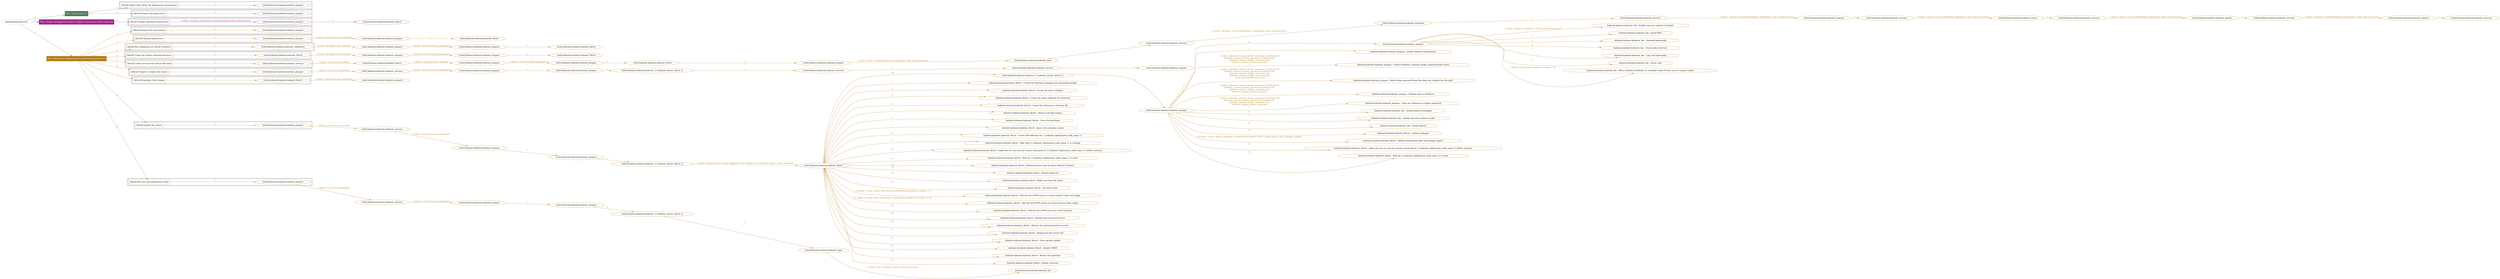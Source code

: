 digraph {
	graph [concentrate=true ordering=in rankdir=LR ratio=fill]
	edge [esep=5 sep=10]
	"kubeinit/playbook.yml" [id=root_node style=dotted]
	play_ce4aaf2b [label="Play: Initial setup (1)" color="#517b5e" fontcolor="#ffffff" id=play_ce4aaf2b shape=box style=filled tooltip=localhost]
	"kubeinit/playbook.yml" -> play_ce4aaf2b [label="1 " color="#517b5e" fontcolor="#517b5e" id=edge_c567452a labeltooltip="1 " tooltip="1 "]
	subgraph "kubeinit.kubeinit.kubeinit_prepare" {
		role_9ca73b26 [label="[role] kubeinit.kubeinit.kubeinit_prepare" color="#517b5e" id=role_9ca73b26 tooltip="kubeinit.kubeinit.kubeinit_prepare"]
	}
	subgraph "kubeinit.kubeinit.kubeinit_prepare" {
		role_ebe54ab2 [label="[role] kubeinit.kubeinit.kubeinit_prepare" color="#517b5e" id=role_ebe54ab2 tooltip="kubeinit.kubeinit.kubeinit_prepare"]
	}
	subgraph "Play: Initial setup (1)" {
		play_ce4aaf2b -> block_338cdc61 [label=1 color="#517b5e" fontcolor="#517b5e" id=edge_fd0660c8 labeltooltip=1 tooltip=1]
		subgraph cluster_block_338cdc61 {
			block_338cdc61 [label="[block] Gather facts about the deployment environment" color="#517b5e" id=block_338cdc61 labeltooltip="Gather facts about the deployment environment" shape=box tooltip="Gather facts about the deployment environment"]
			block_338cdc61 -> role_9ca73b26 [label="1 " color="#517b5e" fontcolor="#517b5e" id=edge_ed00ba61 labeltooltip="1 " tooltip="1 "]
		}
		play_ce4aaf2b -> block_72b27e0a [label=2 color="#517b5e" fontcolor="#517b5e" id=edge_bcd02864 labeltooltip=2 tooltip=2]
		subgraph cluster_block_72b27e0a {
			block_72b27e0a [label="[block] Prepare the hypervisors" color="#517b5e" id=block_72b27e0a labeltooltip="Prepare the hypervisors" shape=box tooltip="Prepare the hypervisors"]
			block_72b27e0a -> role_ebe54ab2 [label="1 " color="#517b5e" fontcolor="#517b5e" id=edge_6adc8ded labeltooltip="1 " tooltip="1 "]
		}
	}
	play_c1367103 [label="Play: Prepare all hypervisor hosts to deploy service and cluster nodes (0)" color="#a42888" fontcolor="#ffffff" id=play_c1367103 shape=box style=filled tooltip="Play: Prepare all hypervisor hosts to deploy service and cluster nodes (0)"]
	"kubeinit/playbook.yml" -> play_c1367103 [label="2 " color="#a42888" fontcolor="#a42888" id=edge_a81867bb labeltooltip="2 " tooltip="2 "]
	subgraph "kubeinit.kubeinit.kubeinit_libvirt" {
		role_a85e8ebd [label="[role] kubeinit.kubeinit.kubeinit_libvirt" color="#a42888" id=role_a85e8ebd tooltip="kubeinit.kubeinit.kubeinit_libvirt"]
	}
	subgraph "kubeinit.kubeinit.kubeinit_prepare" {
		role_455149a8 [label="[role] kubeinit.kubeinit.kubeinit_prepare" color="#a42888" id=role_455149a8 tooltip="kubeinit.kubeinit.kubeinit_prepare"]
		role_455149a8 -> role_a85e8ebd [label="1 " color="#a42888" fontcolor="#a42888" id=edge_91f026c2 labeltooltip="1 " tooltip="1 "]
	}
	subgraph "Play: Prepare all hypervisor hosts to deploy service and cluster nodes (0)" {
		play_c1367103 -> block_a2d85296 [label=1 color="#a42888" fontcolor="#a42888" id=edge_c56b19f0 labeltooltip=1 tooltip=1]
		subgraph cluster_block_a2d85296 {
			block_a2d85296 [label="[block] Prepare individual hypervisors" color="#a42888" id=block_a2d85296 labeltooltip="Prepare individual hypervisors" shape=box tooltip="Prepare individual hypervisors"]
			block_a2d85296 -> role_455149a8 [label="1 [when: inventory_hostname in hostvars['kubeinit-facts'].hypervisors]" color="#a42888" fontcolor="#a42888" id=edge_ae05993f labeltooltip="1 [when: inventory_hostname in hostvars['kubeinit-facts'].hypervisors]" tooltip="1 [when: inventory_hostname in hostvars['kubeinit-facts'].hypervisors]"]
		}
	}
	play_36d49823 [label="Play: Run cluster deployment on prepared hypervisors (1)" color="#b27c1a" fontcolor="#ffffff" id=play_36d49823 shape=box style=filled tooltip=localhost]
	"kubeinit/playbook.yml" -> play_36d49823 [label="3 " color="#b27c1a" fontcolor="#b27c1a" id=edge_b3ed04aa labeltooltip="3 " tooltip="3 "]
	subgraph "kubeinit.kubeinit.kubeinit_prepare" {
		role_ebf11c56 [label="[role] kubeinit.kubeinit.kubeinit_prepare" color="#b27c1a" id=role_ebf11c56 tooltip="kubeinit.kubeinit.kubeinit_prepare"]
	}
	subgraph "kubeinit.kubeinit.kubeinit_libvirt" {
		role_46ba5b49 [label="[role] kubeinit.kubeinit.kubeinit_libvirt" color="#b27c1a" id=role_46ba5b49 tooltip="kubeinit.kubeinit.kubeinit_libvirt"]
	}
	subgraph "kubeinit.kubeinit.kubeinit_prepare" {
		role_1f67aa72 [label="[role] kubeinit.kubeinit.kubeinit_prepare" color="#b27c1a" id=role_1f67aa72 tooltip="kubeinit.kubeinit.kubeinit_prepare"]
		role_1f67aa72 -> role_46ba5b49 [label="1 " color="#b27c1a" fontcolor="#b27c1a" id=edge_46b71c11 labeltooltip="1 " tooltip="1 "]
	}
	subgraph "kubeinit.kubeinit.kubeinit_prepare" {
		role_0aacd56c [label="[role] kubeinit.kubeinit.kubeinit_prepare" color="#b27c1a" id=role_0aacd56c tooltip="kubeinit.kubeinit.kubeinit_prepare"]
		role_0aacd56c -> role_1f67aa72 [label="1 [when: not environment_prepared]" color="#b27c1a" fontcolor="#b27c1a" id=edge_df85eda2 labeltooltip="1 [when: not environment_prepared]" tooltip="1 [when: not environment_prepared]"]
	}
	subgraph "kubeinit.kubeinit.kubeinit_libvirt" {
		role_6f5f7261 [label="[role] kubeinit.kubeinit.kubeinit_libvirt" color="#b27c1a" id=role_6f5f7261 tooltip="kubeinit.kubeinit.kubeinit_libvirt"]
	}
	subgraph "kubeinit.kubeinit.kubeinit_prepare" {
		role_3dbc1e5b [label="[role] kubeinit.kubeinit.kubeinit_prepare" color="#b27c1a" id=role_3dbc1e5b tooltip="kubeinit.kubeinit.kubeinit_prepare"]
		role_3dbc1e5b -> role_6f5f7261 [label="1 " color="#b27c1a" fontcolor="#b27c1a" id=edge_75a78cfd labeltooltip="1 " tooltip="1 "]
	}
	subgraph "kubeinit.kubeinit.kubeinit_prepare" {
		role_016a16fc [label="[role] kubeinit.kubeinit.kubeinit_prepare" color="#b27c1a" id=role_016a16fc tooltip="kubeinit.kubeinit.kubeinit_prepare"]
		role_016a16fc -> role_3dbc1e5b [label="1 [when: not environment_prepared]" color="#b27c1a" fontcolor="#b27c1a" id=edge_63357f2f labeltooltip="1 [when: not environment_prepared]" tooltip="1 [when: not environment_prepared]"]
	}
	subgraph "kubeinit.kubeinit.kubeinit_validations" {
		role_ec8a7968 [label="[role] kubeinit.kubeinit.kubeinit_validations" color="#b27c1a" id=role_ec8a7968 tooltip="kubeinit.kubeinit.kubeinit_validations"]
		role_ec8a7968 -> role_016a16fc [label="1 [when: not hypervisors_cleaned]" color="#b27c1a" fontcolor="#b27c1a" id=edge_b9efa54d labeltooltip="1 [when: not hypervisors_cleaned]" tooltip="1 [when: not hypervisors_cleaned]"]
	}
	subgraph "kubeinit.kubeinit.kubeinit_libvirt" {
		role_2a86db64 [label="[role] kubeinit.kubeinit.kubeinit_libvirt" color="#b27c1a" id=role_2a86db64 tooltip="kubeinit.kubeinit.kubeinit_libvirt"]
	}
	subgraph "kubeinit.kubeinit.kubeinit_prepare" {
		role_bca18c9d [label="[role] kubeinit.kubeinit.kubeinit_prepare" color="#b27c1a" id=role_bca18c9d tooltip="kubeinit.kubeinit.kubeinit_prepare"]
		role_bca18c9d -> role_2a86db64 [label="1 " color="#b27c1a" fontcolor="#b27c1a" id=edge_d2affc2f labeltooltip="1 " tooltip="1 "]
	}
	subgraph "kubeinit.kubeinit.kubeinit_prepare" {
		role_b6476b2f [label="[role] kubeinit.kubeinit.kubeinit_prepare" color="#b27c1a" id=role_b6476b2f tooltip="kubeinit.kubeinit.kubeinit_prepare"]
		role_b6476b2f -> role_bca18c9d [label="1 [when: not environment_prepared]" color="#b27c1a" fontcolor="#b27c1a" id=edge_50095a63 labeltooltip="1 [when: not environment_prepared]" tooltip="1 [when: not environment_prepared]"]
	}
	subgraph "kubeinit.kubeinit.kubeinit_libvirt" {
		role_88f304fe [label="[role] kubeinit.kubeinit.kubeinit_libvirt" color="#b27c1a" id=role_88f304fe tooltip="kubeinit.kubeinit.kubeinit_libvirt"]
		role_88f304fe -> role_b6476b2f [label="1 [when: not hypervisors_cleaned]" color="#b27c1a" fontcolor="#b27c1a" id=edge_8c176c67 labeltooltip="1 [when: not hypervisors_cleaned]" tooltip="1 [when: not hypervisors_cleaned]"]
	}
	subgraph "kubeinit.kubeinit.kubeinit_services" {
		role_38b2dc60 [label="[role] kubeinit.kubeinit.kubeinit_services" color="#b27c1a" id=role_38b2dc60 tooltip="kubeinit.kubeinit.kubeinit_services"]
	}
	subgraph "kubeinit.kubeinit.kubeinit_registry" {
		role_b1b84b72 [label="[role] kubeinit.kubeinit.kubeinit_registry" color="#b27c1a" id=role_b1b84b72 tooltip="kubeinit.kubeinit.kubeinit_registry"]
		role_b1b84b72 -> role_38b2dc60 [label="1 " color="#b27c1a" fontcolor="#b27c1a" id=edge_3c77a4ac labeltooltip="1 " tooltip="1 "]
	}
	subgraph "kubeinit.kubeinit.kubeinit_services" {
		role_0524de99 [label="[role] kubeinit.kubeinit.kubeinit_services" color="#b27c1a" id=role_0524de99 tooltip="kubeinit.kubeinit.kubeinit_services"]
		role_0524de99 -> role_b1b84b72 [label="1 [when: 'registry' in hostvars[kubeinit_deployment_node_name].services]" color="#b27c1a" fontcolor="#b27c1a" id=edge_ad541083 labeltooltip="1 [when: 'registry' in hostvars[kubeinit_deployment_node_name].services]" tooltip="1 [when: 'registry' in hostvars[kubeinit_deployment_node_name].services]"]
	}
	subgraph "kubeinit.kubeinit.kubeinit_apache" {
		role_ad39f7eb [label="[role] kubeinit.kubeinit.kubeinit_apache" color="#b27c1a" id=role_ad39f7eb tooltip="kubeinit.kubeinit.kubeinit_apache"]
		role_ad39f7eb -> role_0524de99 [label="1 " color="#b27c1a" fontcolor="#b27c1a" id=edge_77c22534 labeltooltip="1 " tooltip="1 "]
	}
	subgraph "kubeinit.kubeinit.kubeinit_services" {
		role_5d5a5141 [label="[role] kubeinit.kubeinit.kubeinit_services" color="#b27c1a" id=role_5d5a5141 tooltip="kubeinit.kubeinit.kubeinit_services"]
		role_5d5a5141 -> role_ad39f7eb [label="1 [when: 'apache' in hostvars[kubeinit_deployment_node_name].services]" color="#b27c1a" fontcolor="#b27c1a" id=edge_c44894d0 labeltooltip="1 [when: 'apache' in hostvars[kubeinit_deployment_node_name].services]" tooltip="1 [when: 'apache' in hostvars[kubeinit_deployment_node_name].services]"]
	}
	subgraph "kubeinit.kubeinit.kubeinit_nexus" {
		role_396b870a [label="[role] kubeinit.kubeinit.kubeinit_nexus" color="#b27c1a" id=role_396b870a tooltip="kubeinit.kubeinit.kubeinit_nexus"]
		role_396b870a -> role_5d5a5141 [label="1 " color="#b27c1a" fontcolor="#b27c1a" id=edge_e0b5bc44 labeltooltip="1 " tooltip="1 "]
	}
	subgraph "kubeinit.kubeinit.kubeinit_services" {
		role_635d9d3f [label="[role] kubeinit.kubeinit.kubeinit_services" color="#b27c1a" id=role_635d9d3f tooltip="kubeinit.kubeinit.kubeinit_services"]
		role_635d9d3f -> role_396b870a [label="1 [when: 'nexus' in hostvars[kubeinit_deployment_node_name].services]" color="#b27c1a" fontcolor="#b27c1a" id=edge_603a16e9 labeltooltip="1 [when: 'nexus' in hostvars[kubeinit_deployment_node_name].services]" tooltip="1 [when: 'nexus' in hostvars[kubeinit_deployment_node_name].services]"]
	}
	subgraph "kubeinit.kubeinit.kubeinit_haproxy" {
		role_a6c3f37b [label="[role] kubeinit.kubeinit.kubeinit_haproxy" color="#b27c1a" id=role_a6c3f37b tooltip="kubeinit.kubeinit.kubeinit_haproxy"]
		role_a6c3f37b -> role_635d9d3f [label="1 " color="#b27c1a" fontcolor="#b27c1a" id=edge_bf0549e6 labeltooltip="1 " tooltip="1 "]
	}
	subgraph "kubeinit.kubeinit.kubeinit_services" {
		role_73730be5 [label="[role] kubeinit.kubeinit.kubeinit_services" color="#b27c1a" id=role_73730be5 tooltip="kubeinit.kubeinit.kubeinit_services"]
		role_73730be5 -> role_a6c3f37b [label="1 [when: 'haproxy' in hostvars[kubeinit_deployment_node_name].services]" color="#b27c1a" fontcolor="#b27c1a" id=edge_a3201329 labeltooltip="1 [when: 'haproxy' in hostvars[kubeinit_deployment_node_name].services]" tooltip="1 [when: 'haproxy' in hostvars[kubeinit_deployment_node_name].services]"]
	}
	subgraph "kubeinit.kubeinit.kubeinit_dnsmasq" {
		role_d5001bec [label="[role] kubeinit.kubeinit.kubeinit_dnsmasq" color="#b27c1a" id=role_d5001bec tooltip="kubeinit.kubeinit.kubeinit_dnsmasq"]
		role_d5001bec -> role_73730be5 [label="1 " color="#b27c1a" fontcolor="#b27c1a" id=edge_494b30e5 labeltooltip="1 " tooltip="1 "]
	}
	subgraph "kubeinit.kubeinit.kubeinit_services" {
		role_d933be99 [label="[role] kubeinit.kubeinit.kubeinit_services" color="#b27c1a" id=role_d933be99 tooltip="kubeinit.kubeinit.kubeinit_services"]
		role_d933be99 -> role_d5001bec [label="1 [when: 'dnsmasq' in hostvars[kubeinit_deployment_node_name].services]" color="#b27c1a" fontcolor="#b27c1a" id=edge_e80e60a2 labeltooltip="1 [when: 'dnsmasq' in hostvars[kubeinit_deployment_node_name].services]" tooltip="1 [when: 'dnsmasq' in hostvars[kubeinit_deployment_node_name].services]"]
	}
	subgraph "kubeinit.kubeinit.kubeinit_bind" {
		role_79d14f6e [label="[role] kubeinit.kubeinit.kubeinit_bind" color="#b27c1a" id=role_79d14f6e tooltip="kubeinit.kubeinit.kubeinit_bind"]
		role_79d14f6e -> role_d933be99 [label="1 " color="#b27c1a" fontcolor="#b27c1a" id=edge_8a917895 labeltooltip="1 " tooltip="1 "]
	}
	subgraph "kubeinit.kubeinit.kubeinit_prepare" {
		role_603df9b9 [label="[role] kubeinit.kubeinit.kubeinit_prepare" color="#b27c1a" id=role_603df9b9 tooltip="kubeinit.kubeinit.kubeinit_prepare"]
		role_603df9b9 -> role_79d14f6e [label="1 [when: 'bind' in hostvars[kubeinit_deployment_node_name].services]" color="#b27c1a" fontcolor="#b27c1a" id=edge_73b95ac9 labeltooltip="1 [when: 'bind' in hostvars[kubeinit_deployment_node_name].services]" tooltip="1 [when: 'bind' in hostvars[kubeinit_deployment_node_name].services]"]
	}
	subgraph "kubeinit.kubeinit.kubeinit_libvirt" {
		role_8b395585 [label="[role] kubeinit.kubeinit.kubeinit_libvirt" color="#b27c1a" id=role_8b395585 tooltip="kubeinit.kubeinit.kubeinit_libvirt"]
		role_8b395585 -> role_603df9b9 [label="1 " color="#b27c1a" fontcolor="#b27c1a" id=edge_cff3dc33 labeltooltip="1 " tooltip="1 "]
	}
	subgraph "kubeinit.kubeinit.kubeinit_prepare" {
		role_4abfa331 [label="[role] kubeinit.kubeinit.kubeinit_prepare" color="#b27c1a" id=role_4abfa331 tooltip="kubeinit.kubeinit.kubeinit_prepare"]
		role_4abfa331 -> role_8b395585 [label="1 " color="#b27c1a" fontcolor="#b27c1a" id=edge_c9c92bac labeltooltip="1 " tooltip="1 "]
	}
	subgraph "kubeinit.kubeinit.kubeinit_prepare" {
		role_40900495 [label="[role] kubeinit.kubeinit.kubeinit_prepare" color="#b27c1a" id=role_40900495 tooltip="kubeinit.kubeinit.kubeinit_prepare"]
		role_40900495 -> role_4abfa331 [label="1 [when: not environment_prepared]" color="#b27c1a" fontcolor="#b27c1a" id=edge_adefd590 labeltooltip="1 [when: not environment_prepared]" tooltip="1 [when: not environment_prepared]"]
	}
	subgraph "kubeinit.kubeinit.kubeinit_libvirt" {
		role_cbf4d7d2 [label="[role] kubeinit.kubeinit.kubeinit_libvirt" color="#b27c1a" id=role_cbf4d7d2 tooltip="kubeinit.kubeinit.kubeinit_libvirt"]
		role_cbf4d7d2 -> role_40900495 [label="1 [when: not hypervisors_cleaned]" color="#b27c1a" fontcolor="#b27c1a" id=edge_eb716d4d labeltooltip="1 [when: not hypervisors_cleaned]" tooltip="1 [when: not hypervisors_cleaned]"]
	}
	subgraph "kubeinit.kubeinit.kubeinit_services" {
		role_2c13cfe8 [label="[role] kubeinit.kubeinit.kubeinit_services" color="#b27c1a" id=role_2c13cfe8 tooltip="kubeinit.kubeinit.kubeinit_services"]
		role_2c13cfe8 -> role_cbf4d7d2 [label="1 [when: not network_created]" color="#b27c1a" fontcolor="#b27c1a" id=edge_f9eaccf6 labeltooltip="1 [when: not network_created]" tooltip="1 [when: not network_created]"]
	}
	subgraph "kubeinit.kubeinit.kubeinit_prepare" {
		role_8ca10376 [label="[role] kubeinit.kubeinit.kubeinit_prepare" color="#b27c1a" id=role_8ca10376 tooltip="kubeinit.kubeinit.kubeinit_prepare"]
	}
	subgraph "kubeinit.kubeinit.kubeinit_services" {
		role_0aae4154 [label="[role] kubeinit.kubeinit.kubeinit_services" color="#b27c1a" id=role_0aae4154 tooltip="kubeinit.kubeinit.kubeinit_services"]
		role_0aae4154 -> role_8ca10376 [label="1 " color="#b27c1a" fontcolor="#b27c1a" id=edge_f58e3454 labeltooltip="1 " tooltip="1 "]
	}
	subgraph "kubeinit.kubeinit.kubeinit_services" {
		role_d2426e2c [label="[role] kubeinit.kubeinit.kubeinit_services" color="#b27c1a" id=role_d2426e2c tooltip="kubeinit.kubeinit.kubeinit_services"]
		role_d2426e2c -> role_0aae4154 [label="1 " color="#b27c1a" fontcolor="#b27c1a" id=edge_aac6713f labeltooltip="1 " tooltip="1 "]
	}
	subgraph "kubeinit.kubeinit.kubeinit_{{ kubeinit_cluster_distro }}" {
		role_31fc7780 [label="[role] kubeinit.kubeinit.kubeinit_{{ kubeinit_cluster_distro }}" color="#b27c1a" id=role_31fc7780 tooltip="kubeinit.kubeinit.kubeinit_{{ kubeinit_cluster_distro }}"]
		role_31fc7780 -> role_d2426e2c [label="1 " color="#b27c1a" fontcolor="#b27c1a" id=edge_7e4028f9 labeltooltip="1 " tooltip="1 "]
	}
	subgraph "kubeinit.kubeinit.kubeinit_prepare" {
		role_8f6995ab [label="[role] kubeinit.kubeinit.kubeinit_prepare" color="#b27c1a" id=role_8f6995ab tooltip="kubeinit.kubeinit.kubeinit_prepare"]
		role_8f6995ab -> role_31fc7780 [label="1 " color="#b27c1a" fontcolor="#b27c1a" id=edge_c121938d labeltooltip="1 " tooltip="1 "]
	}
	subgraph "kubeinit.kubeinit.kubeinit_prepare" {
		role_c3e49759 [label="[role] kubeinit.kubeinit.kubeinit_prepare" color="#b27c1a" id=role_c3e49759 tooltip="kubeinit.kubeinit.kubeinit_prepare"]
		role_c3e49759 -> role_8f6995ab [label="1 " color="#b27c1a" fontcolor="#b27c1a" id=edge_ce1e7bf7 labeltooltip="1 " tooltip="1 "]
	}
	subgraph "kubeinit.kubeinit.kubeinit_services" {
		role_5a83478c [label="[role] kubeinit.kubeinit.kubeinit_services" color="#b27c1a" id=role_5a83478c tooltip="kubeinit.kubeinit.kubeinit_services"]
		role_5a83478c -> role_c3e49759 [label="1 [when: not environment_prepared]" color="#b27c1a" fontcolor="#b27c1a" id=edge_bfb447a4 labeltooltip="1 [when: not environment_prepared]" tooltip="1 [when: not environment_prepared]"]
	}
	subgraph "kubeinit.kubeinit.kubeinit_prepare" {
		role_bc9b80e9 [label="[role] kubeinit.kubeinit.kubeinit_prepare" color="#b27c1a" id=role_bc9b80e9 tooltip="kubeinit.kubeinit.kubeinit_prepare"]
		role_bc9b80e9 -> role_5a83478c [label="1 [when: not services_prepared]" color="#b27c1a" fontcolor="#b27c1a" id=edge_72f75a8a labeltooltip="1 [when: not services_prepared]" tooltip="1 [when: not services_prepared]"]
	}
	subgraph "kubeinit.kubeinit.kubeinit_prepare" {
		role_a8fdc684 [label="[role] kubeinit.kubeinit.kubeinit_prepare" color="#b27c1a" id=role_a8fdc684 tooltip="kubeinit.kubeinit.kubeinit_prepare"]
	}
	subgraph "kubeinit.kubeinit.kubeinit_libvirt" {
		role_563d964e [label="[role] kubeinit.kubeinit.kubeinit_libvirt" color="#b27c1a" id=role_563d964e tooltip="kubeinit.kubeinit.kubeinit_libvirt"]
		role_563d964e -> role_a8fdc684 [label="1 [when: not environment_prepared]" color="#b27c1a" fontcolor="#b27c1a" id=edge_78235b2d labeltooltip="1 [when: not environment_prepared]" tooltip="1 [when: not environment_prepared]"]
	}
	subgraph "kubeinit.kubeinit.kubeinit_prepare" {
		role_8672f7a5 [label="[role] kubeinit.kubeinit.kubeinit_prepare" color="#b27c1a" id=role_8672f7a5 tooltip="kubeinit.kubeinit.kubeinit_prepare"]
		task_5d5a4121 [label="kubeinit.kubeinit.kubeinit_rke : Enable insecure registry in Docker" color="#b27c1a" id=task_5d5a4121 shape=octagon tooltip="kubeinit.kubeinit.kubeinit_rke : Enable insecure registry in Docker"]
		role_8672f7a5 -> task_5d5a4121 [label="1 [when: 'registry' in kubeinit_cluster_hostvars.services]" color="#b27c1a" fontcolor="#b27c1a" id=edge_ae20407e labeltooltip="1 [when: 'registry' in kubeinit_cluster_hostvars.services]" tooltip="1 [when: 'registry' in kubeinit_cluster_hostvars.services]"]
		task_f0005922 [label="kubeinit.kubeinit.kubeinit_rke : Install RKE" color="#b27c1a" id=task_f0005922 shape=octagon tooltip="kubeinit.kubeinit.kubeinit_rke : Install RKE"]
		role_8672f7a5 -> task_f0005922 [label="2 " color="#b27c1a" fontcolor="#b27c1a" id=edge_c8787dba labeltooltip="2 " tooltip="2 "]
		task_96cf4817 [label="kubeinit.kubeinit.kubeinit_rke : Autoload kubeconfig" color="#b27c1a" id=task_96cf4817 shape=octagon tooltip="kubeinit.kubeinit.kubeinit_rke : Autoload kubeconfig"]
		role_8672f7a5 -> task_96cf4817 [label="3 " color="#b27c1a" fontcolor="#b27c1a" id=edge_cb3d3520 labeltooltip="3 " tooltip="3 "]
		task_7bfcfff1 [label="kubeinit.kubeinit.kubeinit_rke : Create kube directory" color="#b27c1a" id=task_7bfcfff1 shape=octagon tooltip="kubeinit.kubeinit.kubeinit_rke : Create kube directory"]
		role_8672f7a5 -> task_7bfcfff1 [label="4 " color="#b27c1a" fontcolor="#b27c1a" id=edge_9eabee82 labeltooltip="4 " tooltip="4 "]
		task_aee656ce [label="kubeinit.kubeinit.kubeinit_rke : Copy the kubeconfig" color="#b27c1a" id=task_aee656ce shape=octagon tooltip="kubeinit.kubeinit.kubeinit_rke : Copy the kubeconfig"]
		role_8672f7a5 -> task_aee656ce [label="5 " color="#b27c1a" fontcolor="#b27c1a" id=edge_90d80687 labeltooltip="5 " tooltip="5 "]
		task_77f51621 [label="kubeinit.kubeinit.kubeinit_rke : Touch a file" color="#b27c1a" id=task_77f51621 shape=octagon tooltip="kubeinit.kubeinit.kubeinit_rke : Touch a file"]
		role_8672f7a5 -> task_77f51621 [label="6 " color="#b27c1a" fontcolor="#b27c1a" id=edge_c11b9526 labeltooltip="6 " tooltip="6 "]
		task_e1e89ab5 [label="kubeinit.kubeinit.kubeinit_rke : Allow schedule workloads in controller nodes if there are no compute nodes" color="#b27c1a" id=task_e1e89ab5 shape=octagon tooltip="kubeinit.kubeinit.kubeinit_rke : Allow schedule workloads in controller nodes if there are no compute nodes"]
		role_8672f7a5 -> task_e1e89ab5 [label="7 [when: not kubeinit_compute_count|int > 0]" color="#b27c1a" fontcolor="#b27c1a" id=edge_8854990a labeltooltip="7 [when: not kubeinit_compute_count|int > 0]" tooltip="7 [when: not kubeinit_compute_count|int > 0]"]
	}
	subgraph "kubeinit.kubeinit.kubeinit_prepare" {
		role_fcd72dc9 [label="[role] kubeinit.kubeinit.kubeinit_prepare" color="#b27c1a" id=role_fcd72dc9 tooltip="kubeinit.kubeinit.kubeinit_prepare"]
		task_fd03822a [label="kubeinit.kubeinit.kubeinit_prepare : Install common requirements" color="#b27c1a" id=task_fd03822a shape=octagon tooltip="kubeinit.kubeinit.kubeinit_prepare : Install common requirements"]
		role_fcd72dc9 -> task_fd03822a [label="1 " color="#b27c1a" fontcolor="#b27c1a" id=edge_54c33a68 labeltooltip="1 " tooltip="1 "]
		task_fd566488 [label="kubeinit.kubeinit.kubeinit_prepare : Check if kubeinit_common_docker_password path exists" color="#b27c1a" id=task_fd566488 shape=octagon tooltip="kubeinit.kubeinit.kubeinit_prepare : Check if kubeinit_common_docker_password path exists"]
		role_fcd72dc9 -> task_fd566488 [label="2 [when: kubeinit_common_docker_username is defined and
kubeinit_common_docker_password is defined and
kubeinit_common_docker_username and
kubeinit_common_docker_password
]" color="#b27c1a" fontcolor="#b27c1a" id=edge_9fd1695d labeltooltip="2 [when: kubeinit_common_docker_username is defined and
kubeinit_common_docker_password is defined and
kubeinit_common_docker_username and
kubeinit_common_docker_password
]" tooltip="2 [when: kubeinit_common_docker_username is defined and
kubeinit_common_docker_password is defined and
kubeinit_common_docker_username and
kubeinit_common_docker_password
]"]
		task_93551da3 [label="kubeinit.kubeinit.kubeinit_prepare : Read docker password from file when the variable has the path" color="#b27c1a" id=task_93551da3 shape=octagon tooltip="kubeinit.kubeinit.kubeinit_prepare : Read docker password from file when the variable has the path"]
		role_fcd72dc9 -> task_93551da3 [label="3 [when: kubeinit_common_docker_username is defined and
kubeinit_common_docker_password is defined and
kubeinit_common_docker_username and
kubeinit_common_docker_password and
_result_passwordfile.stat.exists
]" color="#b27c1a" fontcolor="#b27c1a" id=edge_e011dbd2 labeltooltip="3 [when: kubeinit_common_docker_username is defined and
kubeinit_common_docker_password is defined and
kubeinit_common_docker_username and
kubeinit_common_docker_password and
_result_passwordfile.stat.exists
]" tooltip="3 [when: kubeinit_common_docker_username is defined and
kubeinit_common_docker_password is defined and
kubeinit_common_docker_username and
kubeinit_common_docker_password and
_result_passwordfile.stat.exists
]"]
		task_1b65daea [label="kubeinit.kubeinit.kubeinit_prepare : Podman login to docker.io" color="#b27c1a" id=task_1b65daea shape=octagon tooltip="kubeinit.kubeinit.kubeinit_prepare : Podman login to docker.io"]
		role_fcd72dc9 -> task_1b65daea [label="4 [when: kubeinit_common_docker_username is defined and
kubeinit_common_docker_password is defined and
kubeinit_common_docker_username and
kubeinit_common_docker_password
]" color="#b27c1a" fontcolor="#b27c1a" id=edge_e0fd4a26 labeltooltip="4 [when: kubeinit_common_docker_username is defined and
kubeinit_common_docker_password is defined and
kubeinit_common_docker_username and
kubeinit_common_docker_password
]" tooltip="4 [when: kubeinit_common_docker_username is defined and
kubeinit_common_docker_password is defined and
kubeinit_common_docker_username and
kubeinit_common_docker_password
]"]
		task_adb0acfb [label="kubeinit.kubeinit.kubeinit_prepare : Clear any reference to docker password" color="#b27c1a" id=task_adb0acfb shape=octagon tooltip="kubeinit.kubeinit.kubeinit_prepare : Clear any reference to docker password"]
		role_fcd72dc9 -> task_adb0acfb [label="5 [when: kubeinit_common_docker_username is defined and
kubeinit_common_docker_password is defined and
kubeinit_common_docker_username and
kubeinit_common_docker_password
]" color="#b27c1a" fontcolor="#b27c1a" id=edge_dd970eb9 labeltooltip="5 [when: kubeinit_common_docker_username is defined and
kubeinit_common_docker_password is defined and
kubeinit_common_docker_username and
kubeinit_common_docker_password
]" tooltip="5 [when: kubeinit_common_docker_username is defined and
kubeinit_common_docker_password is defined and
kubeinit_common_docker_username and
kubeinit_common_docker_password
]"]
		task_5b903e64 [label="kubeinit.kubeinit.kubeinit_rke : Install docker.io packages" color="#b27c1a" id=task_5b903e64 shape=octagon tooltip="kubeinit.kubeinit.kubeinit_rke : Install docker.io packages"]
		role_fcd72dc9 -> task_5b903e64 [label="6 " color="#b27c1a" fontcolor="#b27c1a" id=edge_7798bb25 labeltooltip="6 " tooltip="6 "]
		task_1edce5ff [label="kubeinit.kubeinit.kubeinit_rke : Enable and start podman.socket" color="#b27c1a" id=task_1edce5ff shape=octagon tooltip="kubeinit.kubeinit.kubeinit_rke : Enable and start podman.socket"]
		role_fcd72dc9 -> task_1edce5ff [label="7 " color="#b27c1a" fontcolor="#b27c1a" id=edge_dbf3e97d labeltooltip="7 " tooltip="7 "]
		task_e224fe0a [label="kubeinit.kubeinit.kubeinit_rke : Install kubectl" color="#b27c1a" id=task_e224fe0a shape=octagon tooltip="kubeinit.kubeinit.kubeinit_rke : Install kubectl"]
		role_fcd72dc9 -> task_e224fe0a [label="8 " color="#b27c1a" fontcolor="#b27c1a" id=edge_5edf7399 labeltooltip="8 " tooltip="8 "]
		task_ba02fe1b [label="kubeinit.kubeinit.kubeinit_libvirt : Update packages" color="#b27c1a" id=task_ba02fe1b shape=octagon tooltip="kubeinit.kubeinit.kubeinit_libvirt : Update packages"]
		role_fcd72dc9 -> task_ba02fe1b [label="9 " color="#b27c1a" fontcolor="#b27c1a" id=edge_267f69f4 labeltooltip="9 " tooltip="9 "]
		task_45107aa1 [label="kubeinit.kubeinit.kubeinit_libvirt : Reboot immediately after the package update" color="#b27c1a" id=task_45107aa1 shape=octagon tooltip="kubeinit.kubeinit.kubeinit_libvirt : Reboot immediately after the package update"]
		role_fcd72dc9 -> task_45107aa1 [label="10 [when: _result_update_packages is changed and kubeinit_libvirt_reboot_guests_after_package_update]" color="#b27c1a" fontcolor="#b27c1a" id=edge_8037694f labeltooltip="10 [when: _result_update_packages is changed and kubeinit_libvirt_reboot_guests_after_package_update]" tooltip="10 [when: _result_update_packages is changed and kubeinit_libvirt_reboot_guests_after_package_update]"]
		task_3fa576a9 [label="kubeinit.kubeinit.kubeinit_libvirt : make sure we can execute remote commands in {{ kubeinit_deployment_node_name }} before continue" color="#b27c1a" id=task_3fa576a9 shape=octagon tooltip="kubeinit.kubeinit.kubeinit_libvirt : make sure we can execute remote commands in {{ kubeinit_deployment_node_name }} before continue"]
		role_fcd72dc9 -> task_3fa576a9 [label="11 " color="#b27c1a" fontcolor="#b27c1a" id=edge_7e7d3fea labeltooltip="11 " tooltip="11 "]
		task_f94b3767 [label="kubeinit.kubeinit.kubeinit_libvirt : Wait for {{ kubeinit_deployment_node_name }} to boot" color="#b27c1a" id=task_f94b3767 shape=octagon tooltip="kubeinit.kubeinit.kubeinit_libvirt : Wait for {{ kubeinit_deployment_node_name }} to boot"]
		role_fcd72dc9 -> task_f94b3767 [label="12 " color="#b27c1a" fontcolor="#b27c1a" id=edge_f6b6c6b4 labeltooltip="12 " tooltip="12 "]
		role_fcd72dc9 -> role_8672f7a5 [label="13 " color="#b27c1a" fontcolor="#b27c1a" id=edge_668d3090 labeltooltip="13 " tooltip="13 "]
	}
	subgraph "kubeinit.kubeinit.kubeinit_{{ kubeinit_cluster_distro }}" {
		role_ae857bd4 [label="[role] kubeinit.kubeinit.kubeinit_{{ kubeinit_cluster_distro }}" color="#b27c1a" id=role_ae857bd4 tooltip="kubeinit.kubeinit.kubeinit_{{ kubeinit_cluster_distro }}"]
		role_ae857bd4 -> role_fcd72dc9 [label="1 " color="#b27c1a" fontcolor="#b27c1a" id=edge_8a05e751 labeltooltip="1 " tooltip="1 "]
	}
	subgraph "kubeinit.kubeinit.kubeinit_libvirt" {
		role_75bef0a7 [label="[role] kubeinit.kubeinit.kubeinit_libvirt" color="#b27c1a" id=role_75bef0a7 tooltip="kubeinit.kubeinit.kubeinit_libvirt"]
		task_58fb3add [label="kubeinit.kubeinit.kubeinit_libvirt : Create the interfaces template for networking details" color="#b27c1a" id=task_58fb3add shape=octagon tooltip="kubeinit.kubeinit.kubeinit_libvirt : Create the interfaces template for networking details"]
		role_75bef0a7 -> task_58fb3add [label="1 " color="#b27c1a" fontcolor="#b27c1a" id=edge_bef080b4 labeltooltip="1 " tooltip="1 "]
		task_d39a4872 [label="kubeinit.kubeinit.kubeinit_libvirt : Create the hosts template" color="#b27c1a" id=task_d39a4872 shape=octagon tooltip="kubeinit.kubeinit.kubeinit_libvirt : Create the hosts template"]
		role_75bef0a7 -> task_d39a4872 [label="2 " color="#b27c1a" fontcolor="#b27c1a" id=edge_5beff896 labeltooltip="2 " tooltip="2 "]
		task_3e5dfdc7 [label="kubeinit.kubeinit.kubeinit_libvirt : Create the main config file for cloud-init" color="#b27c1a" id=task_3e5dfdc7 shape=octagon tooltip="kubeinit.kubeinit.kubeinit_libvirt : Create the main config file for cloud-init"]
		role_75bef0a7 -> task_3e5dfdc7 [label="3 " color="#b27c1a" fontcolor="#b27c1a" id=edge_562374fd labeltooltip="3 " tooltip="3 "]
		task_2dc73ed4 [label="kubeinit.kubeinit.kubeinit_libvirt : Create the datasource cloud-init file" color="#b27c1a" id=task_2dc73ed4 shape=octagon tooltip="kubeinit.kubeinit.kubeinit_libvirt : Create the datasource cloud-init file"]
		role_75bef0a7 -> task_2dc73ed4 [label="4 " color="#b27c1a" fontcolor="#b27c1a" id=edge_173728b0 labeltooltip="4 " tooltip="4 "]
		task_cb06a2f7 [label="kubeinit.kubeinit.kubeinit_libvirt : Remove old disk images" color="#b27c1a" id=task_cb06a2f7 shape=octagon tooltip="kubeinit.kubeinit.kubeinit_libvirt : Remove old disk images"]
		role_75bef0a7 -> task_cb06a2f7 [label="5 " color="#b27c1a" fontcolor="#b27c1a" id=edge_e79ebed7 labeltooltip="5 " tooltip="5 "]
		task_b8ecfd57 [label="kubeinit.kubeinit.kubeinit_libvirt : Grow the partitions" color="#b27c1a" id=task_b8ecfd57 shape=octagon tooltip="kubeinit.kubeinit.kubeinit_libvirt : Grow the partitions"]
		role_75bef0a7 -> task_b8ecfd57 [label="6 " color="#b27c1a" fontcolor="#b27c1a" id=edge_e48e7017 labeltooltip="6 " tooltip="6 "]
		task_bbc3af0d [label="kubeinit.kubeinit.kubeinit_libvirt : Inject virt-customize assets" color="#b27c1a" id=task_bbc3af0d shape=octagon tooltip="kubeinit.kubeinit.kubeinit_libvirt : Inject virt-customize assets"]
		role_75bef0a7 -> task_bbc3af0d [label="7 " color="#b27c1a" fontcolor="#b27c1a" id=edge_155eadaa labeltooltip="7 " tooltip="7 "]
		task_f2f217c0 [label="kubeinit.kubeinit.kubeinit_libvirt : Create VM definition for {{ kubeinit_deployment_node_name }}" color="#b27c1a" id=task_f2f217c0 shape=octagon tooltip="kubeinit.kubeinit.kubeinit_libvirt : Create VM definition for {{ kubeinit_deployment_node_name }}"]
		role_75bef0a7 -> task_f2f217c0 [label="8 " color="#b27c1a" fontcolor="#b27c1a" id=edge_963e0bf5 labeltooltip="8 " tooltip="8 "]
		task_4c84689b [label="kubeinit.kubeinit.kubeinit_libvirt : Wait until {{ kubeinit_deployment_node_name }} is running" color="#b27c1a" id=task_4c84689b shape=octagon tooltip="kubeinit.kubeinit.kubeinit_libvirt : Wait until {{ kubeinit_deployment_node_name }} is running"]
		role_75bef0a7 -> task_4c84689b [label="9 " color="#b27c1a" fontcolor="#b27c1a" id=edge_ba82bbd0 labeltooltip="9 " tooltip="9 "]
		task_88d0d5c9 [label="kubeinit.kubeinit.kubeinit_libvirt : make sure we can execute remote commands in {{ kubeinit_deployment_node_name }} before continue" color="#b27c1a" id=task_88d0d5c9 shape=octagon tooltip="kubeinit.kubeinit.kubeinit_libvirt : make sure we can execute remote commands in {{ kubeinit_deployment_node_name }} before continue"]
		role_75bef0a7 -> task_88d0d5c9 [label="10 " color="#b27c1a" fontcolor="#b27c1a" id=edge_8e1ee423 labeltooltip="10 " tooltip="10 "]
		task_f52be572 [label="kubeinit.kubeinit.kubeinit_libvirt : Wait for {{ kubeinit_deployment_node_name }} to boot" color="#b27c1a" id=task_f52be572 shape=octagon tooltip="kubeinit.kubeinit.kubeinit_libvirt : Wait for {{ kubeinit_deployment_node_name }} to boot"]
		role_75bef0a7 -> task_f52be572 [label="11 " color="#b27c1a" fontcolor="#b27c1a" id=edge_0991b8ab labeltooltip="11 " tooltip="11 "]
		task_04e4873a [label="kubeinit.kubeinit.kubeinit_libvirt : Add kubernetes repo for latest kubectl (Ubuntu)" color="#b27c1a" id=task_04e4873a shape=octagon tooltip="kubeinit.kubeinit.kubeinit_libvirt : Add kubernetes repo for latest kubectl (Ubuntu)"]
		role_75bef0a7 -> task_04e4873a [label="12 " color="#b27c1a" fontcolor="#b27c1a" id=edge_302cf77d labeltooltip="12 " tooltip="12 "]
		task_a340eb8b [label="kubeinit.kubeinit.kubeinit_libvirt : Install resolvconf" color="#b27c1a" id=task_a340eb8b shape=octagon tooltip="kubeinit.kubeinit.kubeinit_libvirt : Install resolvconf"]
		role_75bef0a7 -> task_a340eb8b [label="13 " color="#b27c1a" fontcolor="#b27c1a" id=edge_5ae507ef labeltooltip="13 " tooltip="13 "]
		task_14595b04 [label="kubeinit.kubeinit.kubeinit_libvirt : Make sure base file exists" color="#b27c1a" id=task_14595b04 shape=octagon tooltip="kubeinit.kubeinit.kubeinit_libvirt : Make sure base file exists"]
		role_75bef0a7 -> task_14595b04 [label="14 " color="#b27c1a" fontcolor="#b27c1a" id=edge_e71917ef labeltooltip="14 " tooltip="14 "]
		task_fd5c54af [label="kubeinit.kubeinit.kubeinit_libvirt : Get resolv lines" color="#b27c1a" id=task_fd5c54af shape=octagon tooltip="kubeinit.kubeinit.kubeinit_libvirt : Get resolv lines"]
		role_75bef0a7 -> task_fd5c54af [label="15 " color="#b27c1a" fontcolor="#b27c1a" id=edge_c6babc90 labeltooltip="15 " tooltip="15 "]
		task_5c4ca6a7 [label="kubeinit.kubeinit.kubeinit_libvirt : Add the local DNS server as a local resolver when not empty" color="#b27c1a" id=task_5c4ca6a7 shape=octagon tooltip="kubeinit.kubeinit.kubeinit_libvirt : Add the local DNS server as a local resolver when not empty"]
		role_75bef0a7 -> task_5c4ca6a7 [label="16 [when: (_result_resolv_conf.content | b64decode).splitlines() | length > 0]" color="#b27c1a" fontcolor="#b27c1a" id=edge_9bdeae6b labeltooltip="16 [when: (_result_resolv_conf.content | b64decode).splitlines() | length > 0]" tooltip="16 [when: (_result_resolv_conf.content | b64decode).splitlines() | length > 0]"]
		task_35b01467 [label="kubeinit.kubeinit.kubeinit_libvirt : Add the local DNS server as a local resolver when empty" color="#b27c1a" id=task_35b01467 shape=octagon tooltip="kubeinit.kubeinit.kubeinit_libvirt : Add the local DNS server as a local resolver when empty"]
		role_75bef0a7 -> task_35b01467 [label="17 [when: (_result_resolv_conf.content | b64decode).splitlines() | length == 0]" color="#b27c1a" fontcolor="#b27c1a" id=edge_05422e80 labeltooltip="17 [when: (_result_resolv_conf.content | b64decode).splitlines() | length == 0]" tooltip="17 [when: (_result_resolv_conf.content | b64decode).splitlines() | length == 0]"]
		task_e78f0429 [label="kubeinit.kubeinit.kubeinit_libvirt : Add the local DNS server as a local resolver" color="#b27c1a" id=task_e78f0429 shape=octagon tooltip="kubeinit.kubeinit.kubeinit_libvirt : Add the local DNS server as a local resolver"]
		role_75bef0a7 -> task_e78f0429 [label="18 " color="#b27c1a" fontcolor="#b27c1a" id=edge_30c50aa1 labeltooltip="18 " tooltip="18 "]
		task_a25ac1d1 [label="kubeinit.kubeinit.kubeinit_libvirt : Restart the resolvconf service" color="#b27c1a" id=task_a25ac1d1 shape=octagon tooltip="kubeinit.kubeinit.kubeinit_libvirt : Restart the resolvconf service"]
		role_75bef0a7 -> task_a25ac1d1 [label="19 " color="#b27c1a" fontcolor="#b27c1a" id=edge_69b2d988 labeltooltip="19 " tooltip="19 "]
		task_4ec4b0fe [label="kubeinit.kubeinit.kubeinit_libvirt : Restart the systemd-resolved service" color="#b27c1a" id=task_4ec4b0fe shape=octagon tooltip="kubeinit.kubeinit.kubeinit_libvirt : Restart the systemd-resolved service"]
		role_75bef0a7 -> task_4ec4b0fe [label="20 " color="#b27c1a" fontcolor="#b27c1a" id=edge_d5be0d66 labeltooltip="20 " tooltip="20 "]
		task_eb94bd98 [label="kubeinit.kubeinit.kubeinit_libvirt : Regenerate the resolv.conf" color="#b27c1a" id=task_eb94bd98 shape=octagon tooltip="kubeinit.kubeinit.kubeinit_libvirt : Regenerate the resolv.conf"]
		role_75bef0a7 -> task_eb94bd98 [label="21 " color="#b27c1a" fontcolor="#b27c1a" id=edge_102c12f9 labeltooltip="21 " tooltip="21 "]
		task_d6fb709a [label="kubeinit.kubeinit.kubeinit_libvirt : Force apt-get update" color="#b27c1a" id=task_d6fb709a shape=octagon tooltip="kubeinit.kubeinit.kubeinit_libvirt : Force apt-get update"]
		role_75bef0a7 -> task_d6fb709a [label="22 " color="#b27c1a" fontcolor="#b27c1a" id=edge_f3e9712f labeltooltip="22 " tooltip="22 "]
		task_c4805fd7 [label="kubeinit.kubeinit.kubeinit_libvirt : Disable SWAP" color="#b27c1a" id=task_c4805fd7 shape=octagon tooltip="kubeinit.kubeinit.kubeinit_libvirt : Disable SWAP"]
		role_75bef0a7 -> task_c4805fd7 [label="23 " color="#b27c1a" fontcolor="#b27c1a" id=edge_36ade718 labeltooltip="23 " tooltip="23 "]
		task_e68eb5f4 [label="kubeinit.kubeinit.kubeinit_libvirt : Resize root partition" color="#b27c1a" id=task_e68eb5f4 shape=octagon tooltip="kubeinit.kubeinit.kubeinit_libvirt : Resize root partition"]
		role_75bef0a7 -> task_e68eb5f4 [label="24 " color="#b27c1a" fontcolor="#b27c1a" id=edge_0ed730c9 labeltooltip="24 " tooltip="24 "]
		task_8918e918 [label="kubeinit.kubeinit.kubeinit_libvirt : Enable cloud init" color="#b27c1a" id=task_8918e918 shape=octagon tooltip="kubeinit.kubeinit.kubeinit_libvirt : Enable cloud init"]
		role_75bef0a7 -> task_8918e918 [label="25 " color="#b27c1a" fontcolor="#b27c1a" id=edge_f752e542 labeltooltip="25 " tooltip="25 "]
		role_75bef0a7 -> role_ae857bd4 [label="26 " color="#b27c1a" fontcolor="#b27c1a" id=edge_4cce4be2 labeltooltip="26 " tooltip="26 "]
	}
	subgraph "kubeinit.kubeinit.kubeinit_{{ kubeinit_cluster_distro }}" {
		role_93d36a82 [label="[role] kubeinit.kubeinit.kubeinit_{{ kubeinit_cluster_distro }}" color="#b27c1a" id=role_93d36a82 tooltip="kubeinit.kubeinit.kubeinit_{{ kubeinit_cluster_distro }}"]
		role_93d36a82 -> role_75bef0a7 [label="1 [when: kubeinit_cluster_nodes_deployed is not defined or not kubeinit_cluster_nodes_deployed]" color="#b27c1a" fontcolor="#b27c1a" id=edge_2cc713d7 labeltooltip="1 [when: kubeinit_cluster_nodes_deployed is not defined or not kubeinit_cluster_nodes_deployed]" tooltip="1 [when: kubeinit_cluster_nodes_deployed is not defined or not kubeinit_cluster_nodes_deployed]"]
	}
	subgraph "kubeinit.kubeinit.kubeinit_prepare" {
		role_3b92543f [label="[role] kubeinit.kubeinit.kubeinit_prepare" color="#b27c1a" id=role_3b92543f tooltip="kubeinit.kubeinit.kubeinit_prepare"]
		role_3b92543f -> role_93d36a82 [label="1 " color="#b27c1a" fontcolor="#b27c1a" id=edge_39405c08 labeltooltip="1 " tooltip="1 "]
	}
	subgraph "kubeinit.kubeinit.kubeinit_prepare" {
		role_e340136b [label="[role] kubeinit.kubeinit.kubeinit_prepare" color="#b27c1a" id=role_e340136b tooltip="kubeinit.kubeinit.kubeinit_prepare"]
		role_e340136b -> role_3b92543f [label="1 " color="#b27c1a" fontcolor="#b27c1a" id=edge_001d0d53 labeltooltip="1 " tooltip="1 "]
	}
	subgraph "kubeinit.kubeinit.kubeinit_services" {
		role_5af61952 [label="[role] kubeinit.kubeinit.kubeinit_services" color="#b27c1a" id=role_5af61952 tooltip="kubeinit.kubeinit.kubeinit_services"]
		role_5af61952 -> role_e340136b [label="1 [when: not environment_prepared]" color="#b27c1a" fontcolor="#b27c1a" id=edge_9976a7b9 labeltooltip="1 [when: not environment_prepared]" tooltip="1 [when: not environment_prepared]"]
	}
	subgraph "kubeinit.kubeinit.kubeinit_prepare" {
		role_6303ec27 [label="[role] kubeinit.kubeinit.kubeinit_prepare" color="#b27c1a" id=role_6303ec27 tooltip="kubeinit.kubeinit.kubeinit_prepare"]
		role_6303ec27 -> role_5af61952 [label="1 [when: not services_prepared]" color="#b27c1a" fontcolor="#b27c1a" id=edge_474f3a5d labeltooltip="1 [when: not services_prepared]" tooltip="1 [when: not services_prepared]"]
	}
	subgraph "kubeinit.kubeinit.kubeinit_nfs" {
		role_430fba33 [label="[role] kubeinit.kubeinit.kubeinit_nfs" color="#b27c1a" id=role_430fba33 tooltip="kubeinit.kubeinit.kubeinit_nfs"]
	}
	subgraph "kubeinit.kubeinit.kubeinit_apps" {
		role_c7de71cb [label="[role] kubeinit.kubeinit.kubeinit_apps" color="#b27c1a" id=role_c7de71cb tooltip="kubeinit.kubeinit.kubeinit_apps"]
		role_c7de71cb -> role_430fba33 [label="1 [when: 'nfs' in kubeinit_cluster_hostvars.services]" color="#b27c1a" fontcolor="#b27c1a" id=edge_fd031d78 labeltooltip="1 [when: 'nfs' in kubeinit_cluster_hostvars.services]" tooltip="1 [when: 'nfs' in kubeinit_cluster_hostvars.services]"]
	}
	subgraph "kubeinit.kubeinit.kubeinit_{{ kubeinit_cluster_distro }}" {
		role_e19c6e1d [label="[role] kubeinit.kubeinit.kubeinit_{{ kubeinit_cluster_distro }}" color="#b27c1a" id=role_e19c6e1d tooltip="kubeinit.kubeinit.kubeinit_{{ kubeinit_cluster_distro }}"]
		role_e19c6e1d -> role_c7de71cb [label="1 " color="#b27c1a" fontcolor="#b27c1a" id=edge_edeab088 labeltooltip="1 " tooltip="1 "]
	}
	subgraph "kubeinit.kubeinit.kubeinit_prepare" {
		role_c3fd75f9 [label="[role] kubeinit.kubeinit.kubeinit_prepare" color="#b27c1a" id=role_c3fd75f9 tooltip="kubeinit.kubeinit.kubeinit_prepare"]
		role_c3fd75f9 -> role_e19c6e1d [label="1 " color="#b27c1a" fontcolor="#b27c1a" id=edge_82fc45f1 labeltooltip="1 " tooltip="1 "]
	}
	subgraph "kubeinit.kubeinit.kubeinit_prepare" {
		role_13570dd9 [label="[role] kubeinit.kubeinit.kubeinit_prepare" color="#b27c1a" id=role_13570dd9 tooltip="kubeinit.kubeinit.kubeinit_prepare"]
		role_13570dd9 -> role_c3fd75f9 [label="1 " color="#b27c1a" fontcolor="#b27c1a" id=edge_4d3a3e5d labeltooltip="1 " tooltip="1 "]
	}
	subgraph "kubeinit.kubeinit.kubeinit_services" {
		role_7f0a9b7a [label="[role] kubeinit.kubeinit.kubeinit_services" color="#b27c1a" id=role_7f0a9b7a tooltip="kubeinit.kubeinit.kubeinit_services"]
		role_7f0a9b7a -> role_13570dd9 [label="1 [when: not environment_prepared]" color="#b27c1a" fontcolor="#b27c1a" id=edge_f065bffe labeltooltip="1 [when: not environment_prepared]" tooltip="1 [when: not environment_prepared]"]
	}
	subgraph "kubeinit.kubeinit.kubeinit_prepare" {
		role_0a822153 [label="[role] kubeinit.kubeinit.kubeinit_prepare" color="#b27c1a" id=role_0a822153 tooltip="kubeinit.kubeinit.kubeinit_prepare"]
		role_0a822153 -> role_7f0a9b7a [label="1 [when: not services_prepared]" color="#b27c1a" fontcolor="#b27c1a" id=edge_00bf1cd3 labeltooltip="1 [when: not services_prepared]" tooltip="1 [when: not services_prepared]"]
	}
	subgraph "Play: Run cluster deployment on prepared hypervisors (1)" {
		play_36d49823 -> block_94b0dacb [label=1 color="#b27c1a" fontcolor="#b27c1a" id=edge_f2b1b46d labeltooltip=1 tooltip=1]
		subgraph cluster_block_94b0dacb {
			block_94b0dacb [label="[block] Prepare the environment" color="#b27c1a" id=block_94b0dacb labeltooltip="Prepare the environment" shape=box tooltip="Prepare the environment"]
			block_94b0dacb -> role_ebf11c56 [label="1 " color="#b27c1a" fontcolor="#b27c1a" id=edge_e109fb20 labeltooltip="1 " tooltip="1 "]
		}
		play_36d49823 -> block_55790142 [label=2 color="#b27c1a" fontcolor="#b27c1a" id=edge_ac26576b labeltooltip=2 tooltip=2]
		subgraph cluster_block_55790142 {
			block_55790142 [label="[block] Cleanup hypervisors" color="#b27c1a" id=block_55790142 labeltooltip="Cleanup hypervisors" shape=box tooltip="Cleanup hypervisors"]
			block_55790142 -> role_0aacd56c [label="1 " color="#b27c1a" fontcolor="#b27c1a" id=edge_d39614cd labeltooltip="1 " tooltip="1 "]
		}
		play_36d49823 -> block_98325243 [label=3 color="#b27c1a" fontcolor="#b27c1a" id=edge_8a72ec93 labeltooltip=3 tooltip=3]
		subgraph cluster_block_98325243 {
			block_98325243 [label="[block] Run validations on cluster resources" color="#b27c1a" id=block_98325243 labeltooltip="Run validations on cluster resources" shape=box tooltip="Run validations on cluster resources"]
			block_98325243 -> role_ec8a7968 [label="1 " color="#b27c1a" fontcolor="#b27c1a" id=edge_4abd5eef labeltooltip="1 " tooltip="1 "]
		}
		play_36d49823 -> block_398d9eab [label=4 color="#b27c1a" fontcolor="#b27c1a" id=edge_c1bf3a66 labeltooltip=4 tooltip=4]
		subgraph cluster_block_398d9eab {
			block_398d9eab [label="[block] Create the cluster network resources" color="#b27c1a" id=block_398d9eab labeltooltip="Create the cluster network resources" shape=box tooltip="Create the cluster network resources"]
			block_398d9eab -> role_88f304fe [label="1 " color="#b27c1a" fontcolor="#b27c1a" id=edge_5211c2c2 labeltooltip="1 " tooltip="1 "]
		}
		play_36d49823 -> block_b2c7a874 [label=5 color="#b27c1a" fontcolor="#b27c1a" id=edge_8022acb2 labeltooltip=5 tooltip=5]
		subgraph cluster_block_b2c7a874 {
			block_b2c7a874 [label="[block] Create services the cluster will need" color="#b27c1a" id=block_b2c7a874 labeltooltip="Create services the cluster will need" shape=box tooltip="Create services the cluster will need"]
			block_b2c7a874 -> role_2c13cfe8 [label="1 " color="#b27c1a" fontcolor="#b27c1a" id=edge_cc374761 labeltooltip="1 " tooltip="1 "]
		}
		play_36d49823 -> block_77eac858 [label=6 color="#b27c1a" fontcolor="#b27c1a" id=edge_beee8c27 labeltooltip=6 tooltip=6]
		subgraph cluster_block_77eac858 {
			block_77eac858 [label="[block] Prepare to deploy the cluster" color="#b27c1a" id=block_77eac858 labeltooltip="Prepare to deploy the cluster" shape=box tooltip="Prepare to deploy the cluster"]
			block_77eac858 -> role_bc9b80e9 [label="1 " color="#b27c1a" fontcolor="#b27c1a" id=edge_ede840b8 labeltooltip="1 " tooltip="1 "]
		}
		play_36d49823 -> block_3530a35f [label=7 color="#b27c1a" fontcolor="#b27c1a" id=edge_484b6a86 labeltooltip=7 tooltip=7]
		subgraph cluster_block_3530a35f {
			block_3530a35f [label="[block] Download cloud images" color="#b27c1a" id=block_3530a35f labeltooltip="Download cloud images" shape=box tooltip="Download cloud images"]
			block_3530a35f -> role_563d964e [label="1 " color="#b27c1a" fontcolor="#b27c1a" id=edge_2d737cda labeltooltip="1 " tooltip="1 "]
		}
		play_36d49823 -> block_ddf30799 [label=8 color="#b27c1a" fontcolor="#b27c1a" id=edge_7aaef429 labeltooltip=8 tooltip=8]
		subgraph cluster_block_ddf30799 {
			block_ddf30799 [label="[block] Deploy the cluster" color="#b27c1a" id=block_ddf30799 labeltooltip="Deploy the cluster" shape=box tooltip="Deploy the cluster"]
			block_ddf30799 -> role_6303ec27 [label="1 " color="#b27c1a" fontcolor="#b27c1a" id=edge_0460ca8f labeltooltip="1 " tooltip="1 "]
		}
		play_36d49823 -> block_878e3dd1 [label=9 color="#b27c1a" fontcolor="#b27c1a" id=edge_5dfebac0 labeltooltip=9 tooltip=9]
		subgraph cluster_block_878e3dd1 {
			block_878e3dd1 [label="[block] Run any post-deployment tasks" color="#b27c1a" id=block_878e3dd1 labeltooltip="Run any post-deployment tasks" shape=box tooltip="Run any post-deployment tasks"]
			block_878e3dd1 -> role_0a822153 [label="1 " color="#b27c1a" fontcolor="#b27c1a" id=edge_54d7d72d labeltooltip="1 " tooltip="1 "]
		}
	}
}
